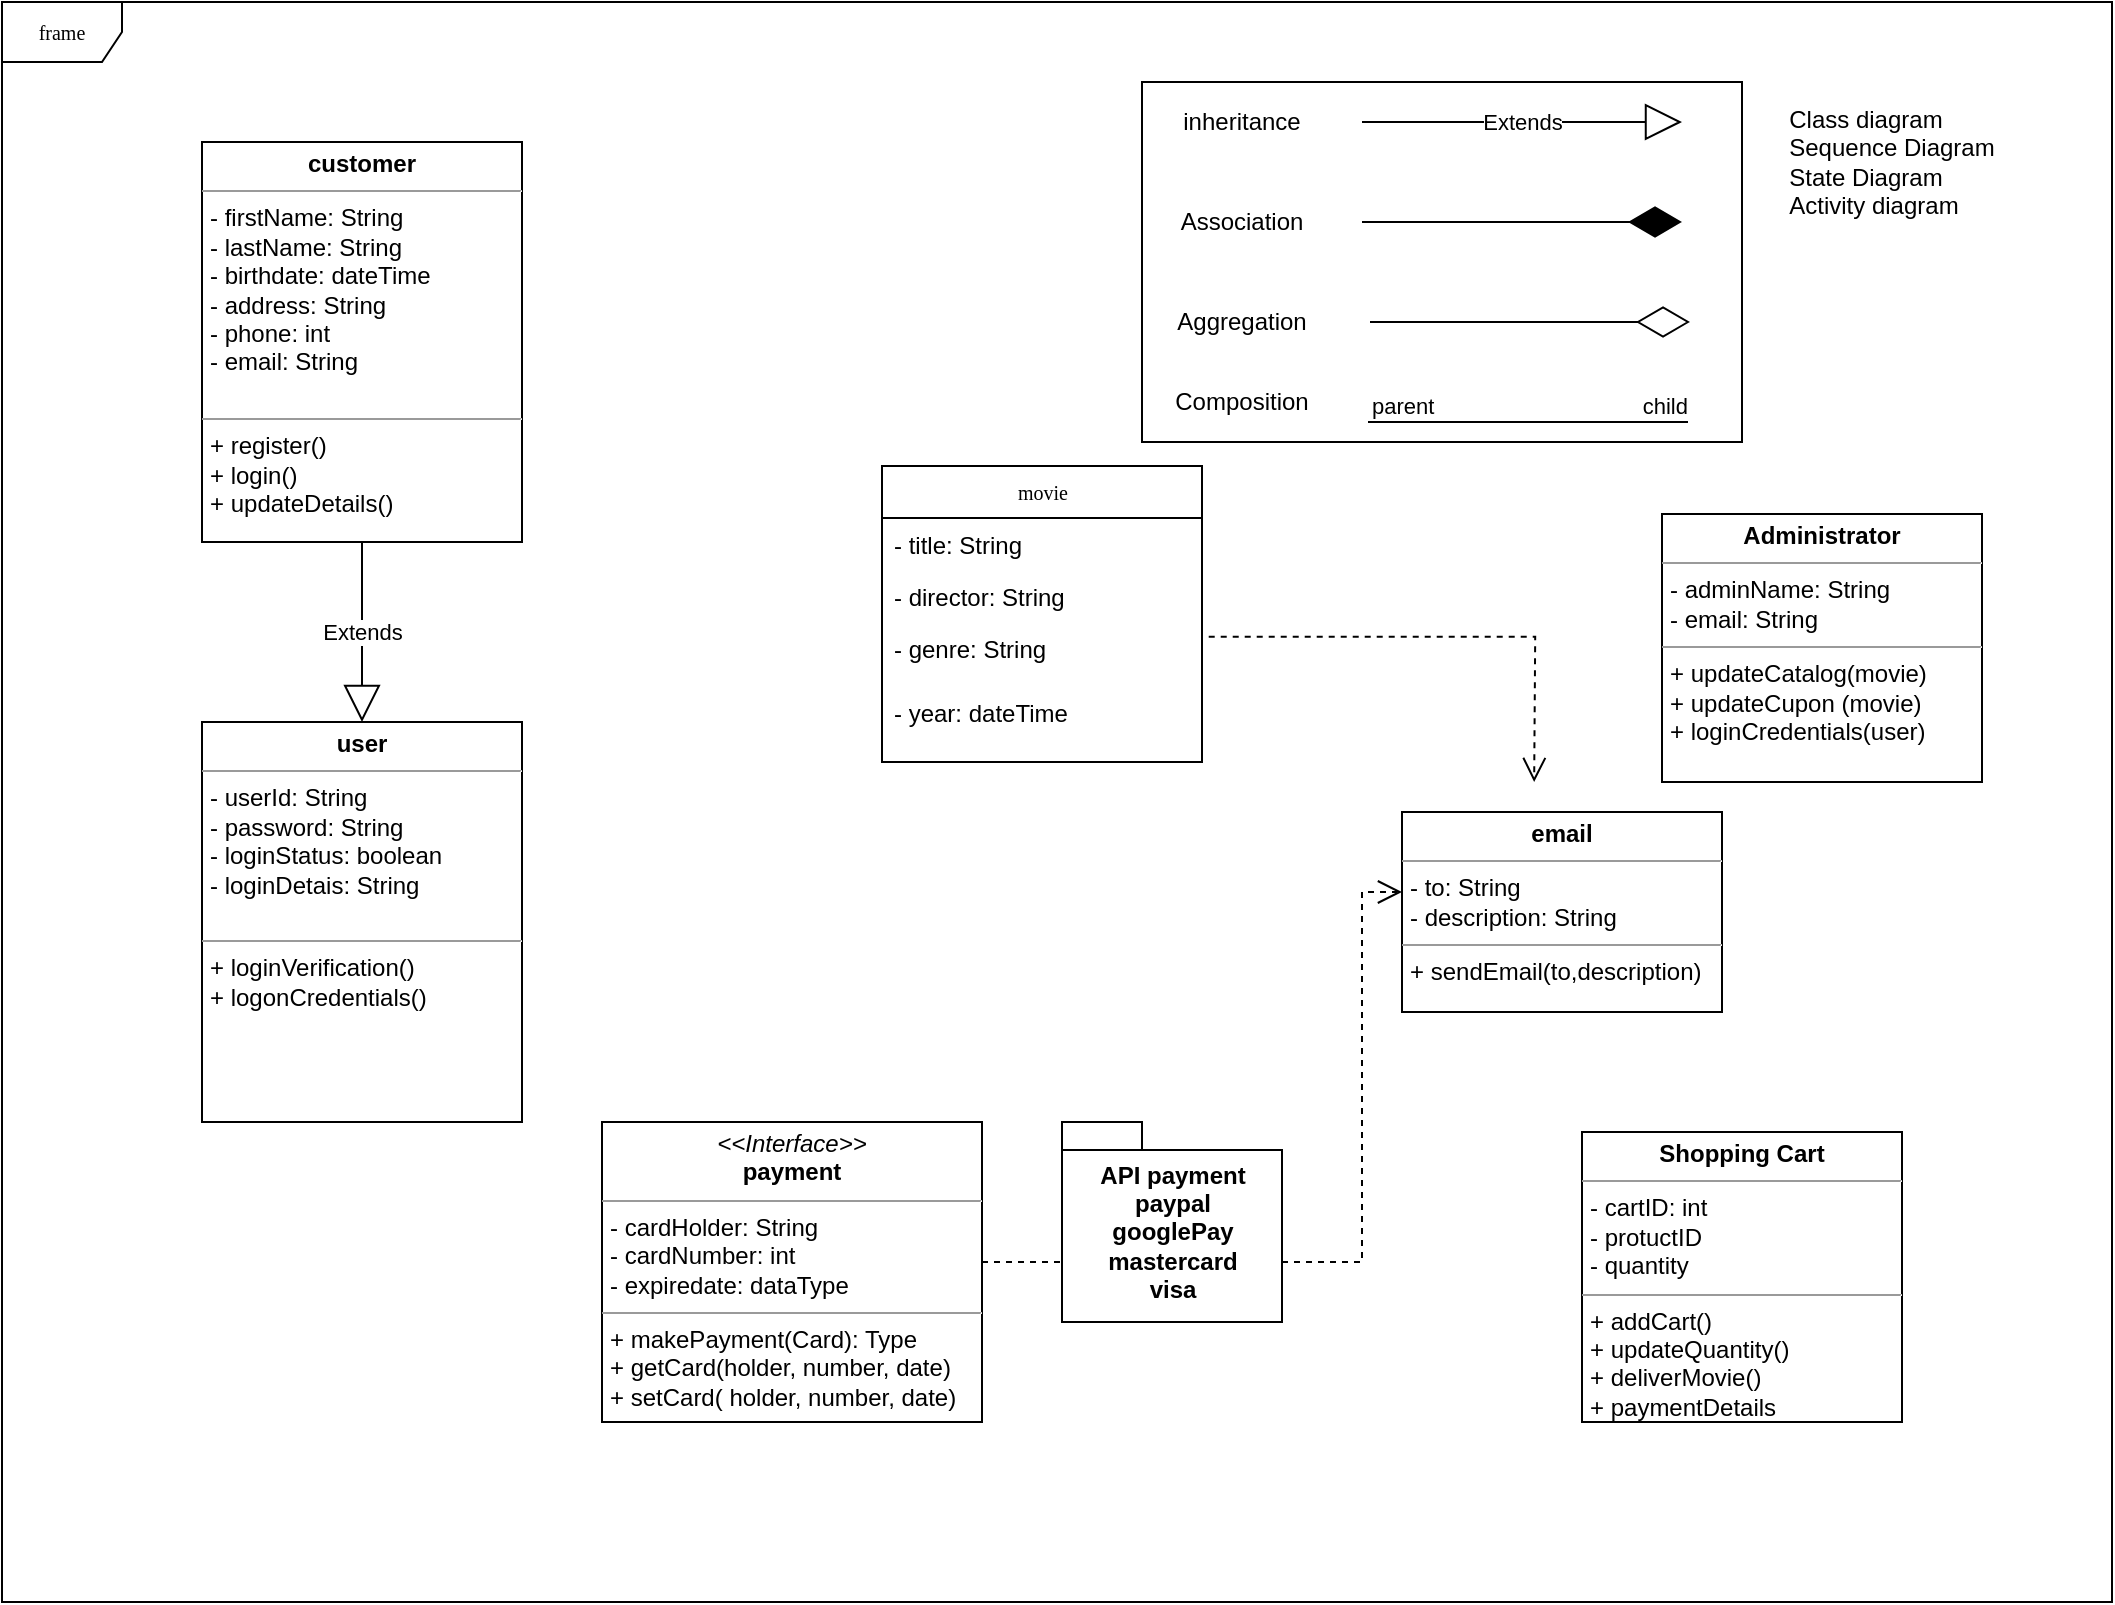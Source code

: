 <mxfile version="14.4.8" type="github">
  <diagram name="Page-1" id="c4acf3e9-155e-7222-9cf6-157b1a14988f">
    <mxGraphModel dx="1372" dy="763" grid="1" gridSize="10" guides="1" tooltips="1" connect="1" arrows="1" fold="1" page="1" pageScale="1" pageWidth="1100" pageHeight="850" background="#ffffff" math="0" shadow="0">
      <root>
        <mxCell id="0" />
        <mxCell id="1" parent="0" />
        <mxCell id="GnBzjAdotbD1grGBH8HA-11" value="" style="rounded=0;whiteSpace=wrap;html=1;" vertex="1" parent="1">
          <mxGeometry x="600" y="60" width="300" height="180" as="geometry" />
        </mxCell>
        <mxCell id="17acba5748e5396b-1" value="frame" style="shape=umlFrame;whiteSpace=wrap;html=1;rounded=0;shadow=0;comic=0;labelBackgroundColor=none;strokeWidth=1;fontFamily=Verdana;fontSize=10;align=center;" parent="1" vertex="1">
          <mxGeometry x="30" y="20" width="1055" height="800" as="geometry" />
        </mxCell>
        <mxCell id="17acba5748e5396b-20" value="movie" style="swimlane;html=1;fontStyle=0;childLayout=stackLayout;horizontal=1;startSize=26;fillColor=none;horizontalStack=0;resizeParent=1;resizeLast=0;collapsible=1;marginBottom=0;swimlaneFillColor=#ffffff;rounded=0;shadow=0;comic=0;labelBackgroundColor=none;strokeWidth=1;fontFamily=Verdana;fontSize=10;align=center;" parent="1" vertex="1">
          <mxGeometry x="470" y="252" width="160" height="148" as="geometry" />
        </mxCell>
        <mxCell id="17acba5748e5396b-21" value="- title: String" style="text;html=1;strokeColor=none;fillColor=none;align=left;verticalAlign=top;spacingLeft=4;spacingRight=4;whiteSpace=wrap;overflow=hidden;rotatable=0;points=[[0,0.5],[1,0.5]];portConstraint=eastwest;" parent="17acba5748e5396b-20" vertex="1">
          <mxGeometry y="26" width="160" height="26" as="geometry" />
        </mxCell>
        <mxCell id="17acba5748e5396b-24" value="- director: String" style="text;html=1;strokeColor=none;fillColor=none;align=left;verticalAlign=top;spacingLeft=4;spacingRight=4;whiteSpace=wrap;overflow=hidden;rotatable=0;points=[[0,0.5],[1,0.5]];portConstraint=eastwest;" parent="17acba5748e5396b-20" vertex="1">
          <mxGeometry y="52" width="160" height="26" as="geometry" />
        </mxCell>
        <mxCell id="frsSim2Ca0wcvgCeixvq-5" value="- genre: String" style="text;html=1;strokeColor=none;fillColor=none;align=left;verticalAlign=top;spacingLeft=4;spacingRight=4;whiteSpace=wrap;overflow=hidden;rotatable=0;points=[[0,0.5],[1,0.5]];portConstraint=eastwest;" parent="17acba5748e5396b-20" vertex="1">
          <mxGeometry y="78" width="160" height="32" as="geometry" />
        </mxCell>
        <mxCell id="17acba5748e5396b-26" value="- year: dateTime" style="text;html=1;strokeColor=none;fillColor=none;align=left;verticalAlign=top;spacingLeft=4;spacingRight=4;whiteSpace=wrap;overflow=hidden;rotatable=0;points=[[0,0.5],[1,0.5]];portConstraint=eastwest;" parent="17acba5748e5396b-20" vertex="1">
          <mxGeometry y="110" width="160" height="32" as="geometry" />
        </mxCell>
        <mxCell id="5d2195bd80daf111-15" value="&lt;p style=&quot;margin: 0px ; margin-top: 4px ; text-align: center&quot;&gt;&lt;i&gt;&amp;lt;&amp;lt;Interface&amp;gt;&amp;gt;&lt;/i&gt;&lt;br&gt;&lt;b&gt;payment&lt;/b&gt;&lt;/p&gt;&lt;hr size=&quot;1&quot;&gt;&lt;p style=&quot;margin: 0px ; margin-left: 4px&quot;&gt;- cardHolder: String&lt;/p&gt;&lt;p style=&quot;margin: 0px ; margin-left: 4px&quot;&gt;- cardNumber: int&lt;br&gt;- expiredate: dataType&lt;/p&gt;&lt;hr size=&quot;1&quot;&gt;&lt;p style=&quot;margin: 0px ; margin-left: 4px&quot;&gt;+ makePayment(Card): Type&lt;br&gt;+ getCard(holder, number, date)&lt;/p&gt;&lt;p style=&quot;margin: 0px ; margin-left: 4px&quot;&gt;&lt;span&gt;+ setCard( holder, number, date)&lt;/span&gt;&lt;/p&gt;" style="verticalAlign=top;align=left;overflow=fill;fontSize=12;fontFamily=Helvetica;html=1;rounded=0;shadow=0;comic=0;labelBackgroundColor=none;strokeWidth=1" parent="1" vertex="1">
          <mxGeometry x="330" y="580" width="190" height="150" as="geometry" />
        </mxCell>
        <mxCell id="5d2195bd80daf111-22" style="edgeStyle=orthogonalEdgeStyle;rounded=0;html=1;dashed=1;labelBackgroundColor=none;startFill=0;endArrow=open;endFill=0;endSize=10;fontFamily=Verdana;fontSize=10;" parent="1" source="5d2195bd80daf111-15" edge="1">
          <mxGeometry relative="1" as="geometry">
            <Array as="points">
              <mxPoint x="710" y="650" />
              <mxPoint x="710" y="465" />
            </Array>
            <mxPoint x="400" y="402" as="sourcePoint" />
            <mxPoint x="730" y="465" as="targetPoint" />
          </mxGeometry>
        </mxCell>
        <mxCell id="frsSim2Ca0wcvgCeixvq-4" value="&lt;div style=&quot;text-align: left&quot;&gt;&lt;span&gt;Class diagram&lt;/span&gt;&lt;/div&gt;&lt;div style=&quot;text-align: left&quot;&gt;&lt;span&gt;Sequence Diagram&lt;/span&gt;&lt;/div&gt;&lt;div style=&quot;text-align: left&quot;&gt;&lt;span&gt;State Diagram&lt;/span&gt;&lt;/div&gt;&lt;div style=&quot;text-align: left&quot;&gt;&lt;span&gt;Activity diagram&lt;/span&gt;&lt;/div&gt;" style="text;html=1;strokeColor=none;fillColor=none;align=center;verticalAlign=middle;whiteSpace=wrap;rounded=0;" parent="1" vertex="1">
          <mxGeometry x="920" y="70" width="110" height="60" as="geometry" />
        </mxCell>
        <mxCell id="frsSim2Ca0wcvgCeixvq-7" style="edgeStyle=orthogonalEdgeStyle;rounded=0;html=1;labelBackgroundColor=none;startFill=0;endArrow=open;endFill=0;endSize=10;fontFamily=Verdana;fontSize=10;dashed=1;exitX=1.021;exitY=0.231;exitDx=0;exitDy=0;exitPerimeter=0;entryX=0.413;entryY=0;entryDx=0;entryDy=0;entryPerimeter=0;" parent="1" source="frsSim2Ca0wcvgCeixvq-5" edge="1">
          <mxGeometry relative="1" as="geometry">
            <mxPoint x="382.4" y="475.832" as="sourcePoint" />
            <mxPoint x="796.08" y="410" as="targetPoint" />
            <Array as="points" />
          </mxGeometry>
        </mxCell>
        <mxCell id="frsSim2Ca0wcvgCeixvq-8" value="API payment&lt;br&gt;paypal&lt;br&gt;googlePay&lt;br&gt;mastercard&lt;br&gt;visa" style="shape=folder;fontStyle=1;spacingTop=10;tabWidth=40;tabHeight=14;tabPosition=left;html=1;" parent="1" vertex="1">
          <mxGeometry x="560" y="580" width="110" height="100" as="geometry" />
        </mxCell>
        <mxCell id="GnBzjAdotbD1grGBH8HA-1" value="" style="endArrow=diamondThin;endFill=1;endSize=24;html=1;" edge="1" parent="1">
          <mxGeometry width="160" relative="1" as="geometry">
            <mxPoint x="710" y="130" as="sourcePoint" />
            <mxPoint x="870" y="130" as="targetPoint" />
          </mxGeometry>
        </mxCell>
        <mxCell id="GnBzjAdotbD1grGBH8HA-2" value="" style="endArrow=diamondThin;endFill=0;endSize=24;html=1;" edge="1" parent="1">
          <mxGeometry width="160" relative="1" as="geometry">
            <mxPoint x="714" y="180" as="sourcePoint" />
            <mxPoint x="874" y="180" as="targetPoint" />
          </mxGeometry>
        </mxCell>
        <mxCell id="GnBzjAdotbD1grGBH8HA-3" value="Extends" style="endArrow=block;endSize=16;endFill=0;html=1;" edge="1" parent="1">
          <mxGeometry width="160" relative="1" as="geometry">
            <mxPoint x="710" y="80" as="sourcePoint" />
            <mxPoint x="870" y="80" as="targetPoint" />
          </mxGeometry>
        </mxCell>
        <mxCell id="GnBzjAdotbD1grGBH8HA-4" value="" style="endArrow=none;html=1;edgeStyle=orthogonalEdgeStyle;" edge="1" parent="1">
          <mxGeometry relative="1" as="geometry">
            <mxPoint x="713" y="230" as="sourcePoint" />
            <mxPoint x="873" y="230" as="targetPoint" />
          </mxGeometry>
        </mxCell>
        <mxCell id="GnBzjAdotbD1grGBH8HA-5" value="parent" style="edgeLabel;resizable=0;html=1;align=left;verticalAlign=bottom;" connectable="0" vertex="1" parent="GnBzjAdotbD1grGBH8HA-4">
          <mxGeometry x="-1" relative="1" as="geometry" />
        </mxCell>
        <mxCell id="GnBzjAdotbD1grGBH8HA-6" value="child" style="edgeLabel;resizable=0;html=1;align=right;verticalAlign=bottom;" connectable="0" vertex="1" parent="GnBzjAdotbD1grGBH8HA-4">
          <mxGeometry x="1" relative="1" as="geometry" />
        </mxCell>
        <mxCell id="GnBzjAdotbD1grGBH8HA-7" value="inheritance" style="text;html=1;strokeColor=none;fillColor=none;align=center;verticalAlign=middle;whiteSpace=wrap;rounded=0;" vertex="1" parent="1">
          <mxGeometry x="590" y="70" width="120" height="20" as="geometry" />
        </mxCell>
        <mxCell id="GnBzjAdotbD1grGBH8HA-8" value="Association" style="text;html=1;strokeColor=none;fillColor=none;align=center;verticalAlign=middle;whiteSpace=wrap;rounded=0;" vertex="1" parent="1">
          <mxGeometry x="590" y="120" width="120" height="20" as="geometry" />
        </mxCell>
        <mxCell id="GnBzjAdotbD1grGBH8HA-9" value="Aggregation" style="text;html=1;strokeColor=none;fillColor=none;align=center;verticalAlign=middle;whiteSpace=wrap;rounded=0;" vertex="1" parent="1">
          <mxGeometry x="590" y="170" width="120" height="20" as="geometry" />
        </mxCell>
        <mxCell id="GnBzjAdotbD1grGBH8HA-10" value="Composition" style="text;html=1;strokeColor=none;fillColor=none;align=center;verticalAlign=middle;whiteSpace=wrap;rounded=0;" vertex="1" parent="1">
          <mxGeometry x="590" y="210" width="120" height="20" as="geometry" />
        </mxCell>
        <mxCell id="GnBzjAdotbD1grGBH8HA-12" value="&lt;p style=&quot;margin: 0px ; margin-top: 4px ; text-align: center&quot;&gt;&lt;b&gt;customer&lt;/b&gt;&lt;/p&gt;&lt;hr size=&quot;1&quot;&gt;&lt;p style=&quot;margin: 0px ; margin-left: 4px&quot;&gt;&lt;span&gt;- firstName: String&lt;/span&gt;&lt;br&gt;&lt;span&gt;- lastName: String&lt;/span&gt;&lt;br&gt;&lt;span&gt;- birthdate: dateTime&lt;/span&gt;&lt;br&gt;&lt;span&gt;- address: String&lt;/span&gt;&lt;br&gt;&lt;span&gt;- phone: int&lt;/span&gt;&lt;br&gt;&lt;span&gt;- email: String&lt;/span&gt;&lt;br&gt;&lt;/p&gt;&lt;p style=&quot;margin: 0px ; margin-left: 4px&quot;&gt;&lt;br&gt;&lt;/p&gt;&lt;hr size=&quot;1&quot;&gt;&lt;p style=&quot;margin: 0px ; margin-left: 4px&quot;&gt;+ register()&lt;/p&gt;&lt;p style=&quot;margin: 0px ; margin-left: 4px&quot;&gt;+ login()&lt;/p&gt;&lt;p style=&quot;margin: 0px ; margin-left: 4px&quot;&gt;+ updateDetails()&lt;/p&gt;" style="verticalAlign=top;align=left;overflow=fill;fontSize=12;fontFamily=Helvetica;html=1;" vertex="1" parent="1">
          <mxGeometry x="130" y="90" width="160" height="200" as="geometry" />
        </mxCell>
        <mxCell id="GnBzjAdotbD1grGBH8HA-14" value="&lt;p style=&quot;margin: 0px ; margin-top: 4px ; text-align: center&quot;&gt;&lt;b&gt;email&lt;/b&gt;&lt;/p&gt;&lt;hr size=&quot;1&quot;&gt;&lt;p style=&quot;margin: 0px ; margin-left: 4px&quot;&gt;- to: String&lt;/p&gt;&lt;p style=&quot;margin: 0px ; margin-left: 4px&quot;&gt;- description: String&lt;/p&gt;&lt;hr size=&quot;1&quot;&gt;&lt;p style=&quot;margin: 0px ; margin-left: 4px&quot;&gt;+ sendEmail(to,description)&lt;/p&gt;" style="verticalAlign=top;align=left;overflow=fill;fontSize=12;fontFamily=Helvetica;html=1;" vertex="1" parent="1">
          <mxGeometry x="730" y="425" width="160" height="100" as="geometry" />
        </mxCell>
        <mxCell id="GnBzjAdotbD1grGBH8HA-15" value="&lt;p style=&quot;margin: 0px ; margin-top: 4px ; text-align: center&quot;&gt;&lt;b&gt;user&lt;/b&gt;&lt;/p&gt;&lt;hr size=&quot;1&quot;&gt;&lt;p style=&quot;margin: 0px ; margin-left: 4px&quot;&gt;&lt;span&gt;- userId: String&lt;/span&gt;&lt;br&gt;&lt;span&gt;- password: String&lt;/span&gt;&lt;br&gt;&lt;span&gt;- loginStatus: boolean&lt;/span&gt;&lt;br&gt;&lt;span&gt;- loginDetais: String&lt;/span&gt;&lt;br&gt;&lt;br&gt;&lt;/p&gt;&lt;hr size=&quot;1&quot;&gt;&lt;p style=&quot;margin: 0px ; margin-left: 4px&quot;&gt;+ loginVerification()&lt;/p&gt;&lt;p style=&quot;margin: 0px ; margin-left: 4px&quot;&gt;+ logonCredentials()&lt;/p&gt;" style="verticalAlign=top;align=left;overflow=fill;fontSize=12;fontFamily=Helvetica;html=1;" vertex="1" parent="1">
          <mxGeometry x="130" y="380" width="160" height="200" as="geometry" />
        </mxCell>
        <mxCell id="GnBzjAdotbD1grGBH8HA-16" value="Extends" style="endArrow=block;endSize=16;endFill=0;html=1;" edge="1" parent="1" source="GnBzjAdotbD1grGBH8HA-12" target="GnBzjAdotbD1grGBH8HA-15">
          <mxGeometry width="160" relative="1" as="geometry">
            <mxPoint x="154" y="280" as="sourcePoint" />
            <mxPoint x="990" y="290" as="targetPoint" />
          </mxGeometry>
        </mxCell>
        <mxCell id="GnBzjAdotbD1grGBH8HA-17" value="&lt;p style=&quot;margin: 0px ; margin-top: 4px ; text-align: center&quot;&gt;&lt;b&gt;Administrator&lt;/b&gt;&lt;/p&gt;&lt;hr size=&quot;1&quot;&gt;&lt;p style=&quot;margin: 0px ; margin-left: 4px&quot;&gt;- adminName: String&lt;/p&gt;&lt;p style=&quot;margin: 0px ; margin-left: 4px&quot;&gt;- email: String&lt;/p&gt;&lt;hr size=&quot;1&quot;&gt;&lt;p style=&quot;margin: 0px ; margin-left: 4px&quot;&gt;&lt;span&gt;+ updateCatalog(movie)&lt;/span&gt;&lt;br&gt;&lt;/p&gt;&lt;p style=&quot;margin: 0px ; margin-left: 4px&quot;&gt;&lt;span&gt;+ updateCupon (movie)&lt;/span&gt;&lt;/p&gt;&lt;p style=&quot;margin: 0px ; margin-left: 4px&quot;&gt;+ loginCredentials(user)&lt;/p&gt;" style="verticalAlign=top;align=left;overflow=fill;fontSize=12;fontFamily=Helvetica;html=1;" vertex="1" parent="1">
          <mxGeometry x="860" y="276" width="160" height="134" as="geometry" />
        </mxCell>
        <mxCell id="GnBzjAdotbD1grGBH8HA-19" value="&lt;p style=&quot;margin: 0px ; margin-top: 4px ; text-align: center&quot;&gt;&lt;b&gt;Shopping Cart&lt;/b&gt;&lt;/p&gt;&lt;hr size=&quot;1&quot;&gt;&lt;p style=&quot;margin: 0px ; margin-left: 4px&quot;&gt;- cartID: int&lt;/p&gt;&lt;p style=&quot;margin: 0px ; margin-left: 4px&quot;&gt;- protuctID&lt;/p&gt;&lt;p style=&quot;margin: 0px ; margin-left: 4px&quot;&gt;- quantity&lt;/p&gt;&lt;hr size=&quot;1&quot;&gt;&lt;p style=&quot;margin: 0px ; margin-left: 4px&quot;&gt;+ addCart()&lt;/p&gt;&lt;p style=&quot;margin: 0px ; margin-left: 4px&quot;&gt;+ updateQuantity()&lt;/p&gt;&lt;p style=&quot;margin: 0px ; margin-left: 4px&quot;&gt;+ deliverMovie()&lt;/p&gt;&lt;p style=&quot;margin: 0px ; margin-left: 4px&quot;&gt;+ paymentDetails&lt;/p&gt;" style="verticalAlign=top;align=left;overflow=fill;fontSize=12;fontFamily=Helvetica;html=1;" vertex="1" parent="1">
          <mxGeometry x="820" y="585" width="160" height="145" as="geometry" />
        </mxCell>
      </root>
    </mxGraphModel>
  </diagram>
</mxfile>
